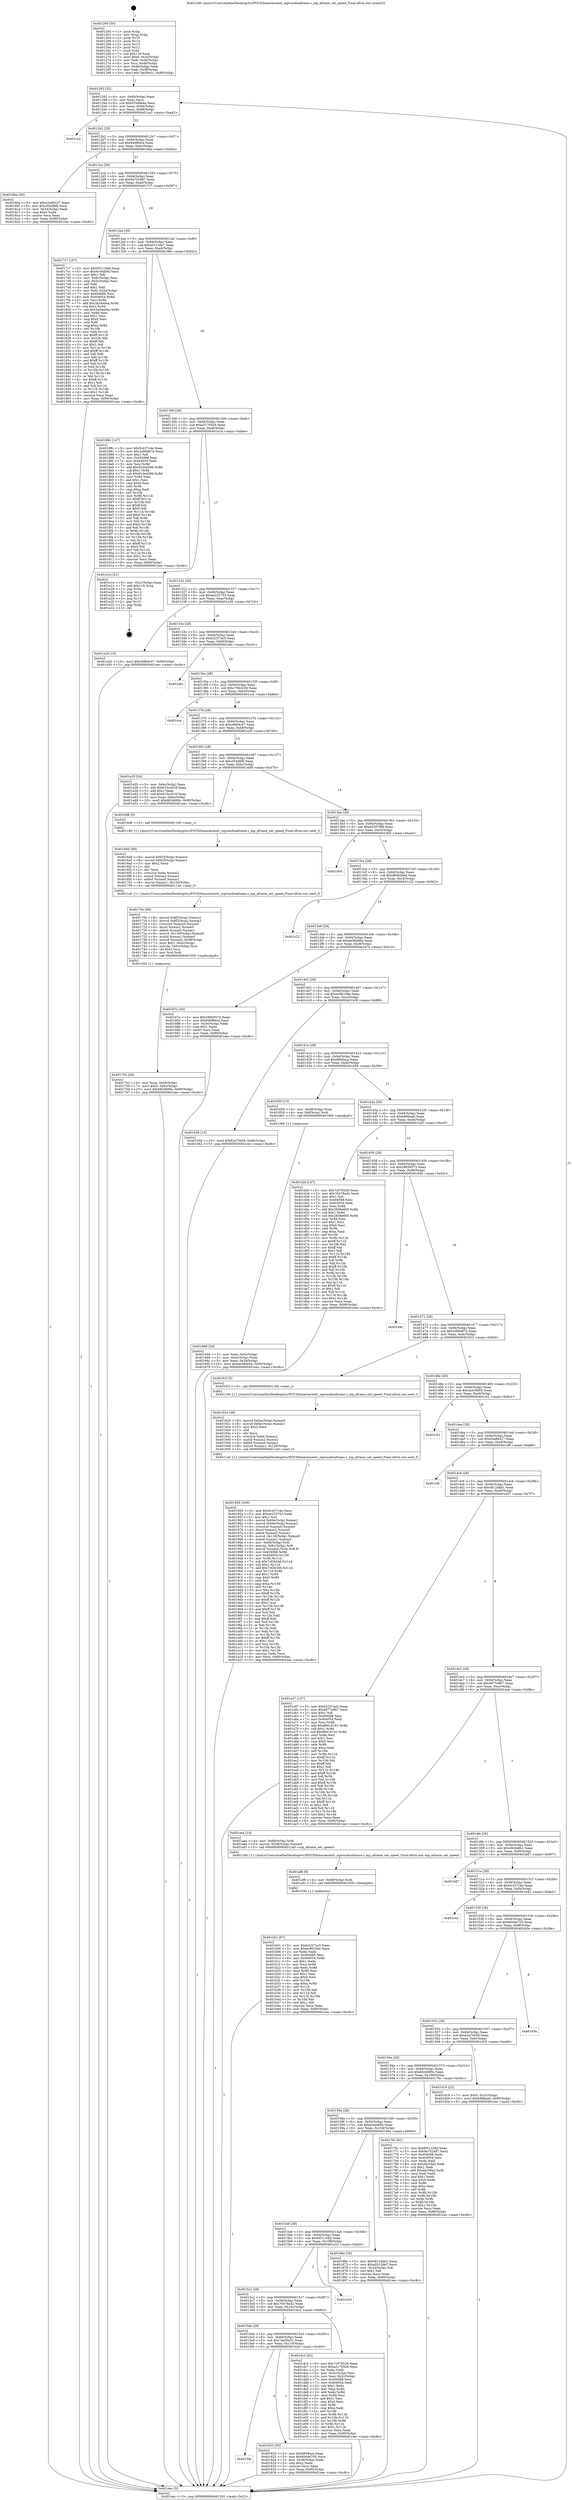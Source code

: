 digraph "0x401260" {
  label = "0x401260 (/mnt/c/Users/mathe/Desktop/tcc/POCII/binaries/extr_mpvaudioaframe.c_mp_aframe_set_speed_Final-ollvm.out::main(0))"
  labelloc = "t"
  node[shape=record]

  Entry [label="",width=0.3,height=0.3,shape=circle,fillcolor=black,style=filled]
  "0x401292" [label="{
     0x401292 [32]\l
     | [instrs]\l
     &nbsp;&nbsp;0x401292 \<+6\>: mov -0x90(%rbp),%eax\l
     &nbsp;&nbsp;0x401298 \<+2\>: mov %eax,%ecx\l
     &nbsp;&nbsp;0x40129a \<+6\>: sub $0x915dbb4a,%ecx\l
     &nbsp;&nbsp;0x4012a0 \<+6\>: mov %eax,-0x94(%rbp)\l
     &nbsp;&nbsp;0x4012a6 \<+6\>: mov %ecx,-0x98(%rbp)\l
     &nbsp;&nbsp;0x4012ac \<+6\>: je 0000000000401ca2 \<main+0xa42\>\l
  }"]
  "0x401ca2" [label="{
     0x401ca2\l
  }", style=dashed]
  "0x4012b2" [label="{
     0x4012b2 [28]\l
     | [instrs]\l
     &nbsp;&nbsp;0x4012b2 \<+5\>: jmp 00000000004012b7 \<main+0x57\>\l
     &nbsp;&nbsp;0x4012b7 \<+6\>: mov -0x94(%rbp),%eax\l
     &nbsp;&nbsp;0x4012bd \<+5\>: sub $0x940f84cd,%eax\l
     &nbsp;&nbsp;0x4012c2 \<+6\>: mov %eax,-0x9c(%rbp)\l
     &nbsp;&nbsp;0x4012c8 \<+6\>: je 00000000004016ba \<main+0x45a\>\l
  }"]
  Exit [label="",width=0.3,height=0.3,shape=circle,fillcolor=black,style=filled,peripheries=2]
  "0x4016ba" [label="{
     0x4016ba [30]\l
     | [instrs]\l
     &nbsp;&nbsp;0x4016ba \<+5\>: mov $0x43a89227,%eax\l
     &nbsp;&nbsp;0x4016bf \<+5\>: mov $0xcf54d6f6,%ecx\l
     &nbsp;&nbsp;0x4016c4 \<+3\>: mov -0x34(%rbp),%edx\l
     &nbsp;&nbsp;0x4016c7 \<+3\>: cmp $0x0,%edx\l
     &nbsp;&nbsp;0x4016ca \<+3\>: cmove %ecx,%eax\l
     &nbsp;&nbsp;0x4016cd \<+6\>: mov %eax,-0x90(%rbp)\l
     &nbsp;&nbsp;0x4016d3 \<+5\>: jmp 0000000000401eec \<main+0xc8c\>\l
  }"]
  "0x4012ce" [label="{
     0x4012ce [28]\l
     | [instrs]\l
     &nbsp;&nbsp;0x4012ce \<+5\>: jmp 00000000004012d3 \<main+0x73\>\l
     &nbsp;&nbsp;0x4012d3 \<+6\>: mov -0x94(%rbp),%eax\l
     &nbsp;&nbsp;0x4012d9 \<+5\>: sub $0x9a752487,%eax\l
     &nbsp;&nbsp;0x4012de \<+6\>: mov %eax,-0xa0(%rbp)\l
     &nbsp;&nbsp;0x4012e4 \<+6\>: je 00000000004017c7 \<main+0x567\>\l
  }"]
  "0x401b01" [label="{
     0x401b01 [87]\l
     | [instrs]\l
     &nbsp;&nbsp;0x401b01 \<+5\>: mov $0xb2257ac0,%eax\l
     &nbsp;&nbsp;0x401b06 \<+5\>: mov $0xec96194e,%ecx\l
     &nbsp;&nbsp;0x401b0b \<+2\>: xor %edx,%edx\l
     &nbsp;&nbsp;0x401b0d \<+7\>: mov 0x404068,%esi\l
     &nbsp;&nbsp;0x401b14 \<+8\>: mov 0x404054,%r8d\l
     &nbsp;&nbsp;0x401b1c \<+3\>: sub $0x1,%edx\l
     &nbsp;&nbsp;0x401b1f \<+3\>: mov %esi,%r9d\l
     &nbsp;&nbsp;0x401b22 \<+3\>: add %edx,%r9d\l
     &nbsp;&nbsp;0x401b25 \<+4\>: imul %r9d,%esi\l
     &nbsp;&nbsp;0x401b29 \<+3\>: and $0x1,%esi\l
     &nbsp;&nbsp;0x401b2c \<+3\>: cmp $0x0,%esi\l
     &nbsp;&nbsp;0x401b2f \<+4\>: sete %r10b\l
     &nbsp;&nbsp;0x401b33 \<+4\>: cmp $0xa,%r8d\l
     &nbsp;&nbsp;0x401b37 \<+4\>: setl %r11b\l
     &nbsp;&nbsp;0x401b3b \<+3\>: mov %r10b,%bl\l
     &nbsp;&nbsp;0x401b3e \<+3\>: and %r11b,%bl\l
     &nbsp;&nbsp;0x401b41 \<+3\>: xor %r11b,%r10b\l
     &nbsp;&nbsp;0x401b44 \<+3\>: or %r10b,%bl\l
     &nbsp;&nbsp;0x401b47 \<+3\>: test $0x1,%bl\l
     &nbsp;&nbsp;0x401b4a \<+3\>: cmovne %ecx,%eax\l
     &nbsp;&nbsp;0x401b4d \<+6\>: mov %eax,-0x90(%rbp)\l
     &nbsp;&nbsp;0x401b53 \<+5\>: jmp 0000000000401eec \<main+0xc8c\>\l
  }"]
  "0x4017c7" [label="{
     0x4017c7 [167]\l
     | [instrs]\l
     &nbsp;&nbsp;0x4017c7 \<+5\>: mov $0x6f31104d,%eax\l
     &nbsp;&nbsp;0x4017cc \<+5\>: mov $0x6c4dd0f4,%ecx\l
     &nbsp;&nbsp;0x4017d1 \<+2\>: mov $0x1,%dl\l
     &nbsp;&nbsp;0x4017d3 \<+3\>: mov -0x6c(%rbp),%esi\l
     &nbsp;&nbsp;0x4017d6 \<+3\>: cmp -0x5c(%rbp),%esi\l
     &nbsp;&nbsp;0x4017d9 \<+4\>: setl %dil\l
     &nbsp;&nbsp;0x4017dd \<+4\>: and $0x1,%dil\l
     &nbsp;&nbsp;0x4017e1 \<+4\>: mov %dil,-0x2d(%rbp)\l
     &nbsp;&nbsp;0x4017e5 \<+7\>: mov 0x404068,%esi\l
     &nbsp;&nbsp;0x4017ec \<+8\>: mov 0x404054,%r8d\l
     &nbsp;&nbsp;0x4017f4 \<+3\>: mov %esi,%r9d\l
     &nbsp;&nbsp;0x4017f7 \<+7\>: add $0x3a34a0ea,%r9d\l
     &nbsp;&nbsp;0x4017fe \<+4\>: sub $0x1,%r9d\l
     &nbsp;&nbsp;0x401802 \<+7\>: sub $0x3a34a0ea,%r9d\l
     &nbsp;&nbsp;0x401809 \<+4\>: imul %r9d,%esi\l
     &nbsp;&nbsp;0x40180d \<+3\>: and $0x1,%esi\l
     &nbsp;&nbsp;0x401810 \<+3\>: cmp $0x0,%esi\l
     &nbsp;&nbsp;0x401813 \<+4\>: sete %dil\l
     &nbsp;&nbsp;0x401817 \<+4\>: cmp $0xa,%r8d\l
     &nbsp;&nbsp;0x40181b \<+4\>: setl %r10b\l
     &nbsp;&nbsp;0x40181f \<+3\>: mov %dil,%r11b\l
     &nbsp;&nbsp;0x401822 \<+4\>: xor $0xff,%r11b\l
     &nbsp;&nbsp;0x401826 \<+3\>: mov %r10b,%bl\l
     &nbsp;&nbsp;0x401829 \<+3\>: xor $0xff,%bl\l
     &nbsp;&nbsp;0x40182c \<+3\>: xor $0x1,%dl\l
     &nbsp;&nbsp;0x40182f \<+3\>: mov %r11b,%r14b\l
     &nbsp;&nbsp;0x401832 \<+4\>: and $0xff,%r14b\l
     &nbsp;&nbsp;0x401836 \<+3\>: and %dl,%dil\l
     &nbsp;&nbsp;0x401839 \<+3\>: mov %bl,%r15b\l
     &nbsp;&nbsp;0x40183c \<+4\>: and $0xff,%r15b\l
     &nbsp;&nbsp;0x401840 \<+3\>: and %dl,%r10b\l
     &nbsp;&nbsp;0x401843 \<+3\>: or %dil,%r14b\l
     &nbsp;&nbsp;0x401846 \<+3\>: or %r10b,%r15b\l
     &nbsp;&nbsp;0x401849 \<+3\>: xor %r15b,%r14b\l
     &nbsp;&nbsp;0x40184c \<+3\>: or %bl,%r11b\l
     &nbsp;&nbsp;0x40184f \<+4\>: xor $0xff,%r11b\l
     &nbsp;&nbsp;0x401853 \<+3\>: or $0x1,%dl\l
     &nbsp;&nbsp;0x401856 \<+3\>: and %dl,%r11b\l
     &nbsp;&nbsp;0x401859 \<+3\>: or %r11b,%r14b\l
     &nbsp;&nbsp;0x40185c \<+4\>: test $0x1,%r14b\l
     &nbsp;&nbsp;0x401860 \<+3\>: cmovne %ecx,%eax\l
     &nbsp;&nbsp;0x401863 \<+6\>: mov %eax,-0x90(%rbp)\l
     &nbsp;&nbsp;0x401869 \<+5\>: jmp 0000000000401eec \<main+0xc8c\>\l
  }"]
  "0x4012ea" [label="{
     0x4012ea [28]\l
     | [instrs]\l
     &nbsp;&nbsp;0x4012ea \<+5\>: jmp 00000000004012ef \<main+0x8f\>\l
     &nbsp;&nbsp;0x4012ef \<+6\>: mov -0x94(%rbp),%eax\l
     &nbsp;&nbsp;0x4012f5 \<+5\>: sub $0xa0313de7,%eax\l
     &nbsp;&nbsp;0x4012fa \<+6\>: mov %eax,-0xa4(%rbp)\l
     &nbsp;&nbsp;0x401300 \<+6\>: je 000000000040188c \<main+0x62c\>\l
  }"]
  "0x401af8" [label="{
     0x401af8 [9]\l
     | [instrs]\l
     &nbsp;&nbsp;0x401af8 \<+4\>: mov -0x68(%rbp),%rdi\l
     &nbsp;&nbsp;0x401afc \<+5\>: call 0000000000401030 \<free@plt\>\l
     | [calls]\l
     &nbsp;&nbsp;0x401030 \{1\} (unknown)\l
  }"]
  "0x40188c" [label="{
     0x40188c [147]\l
     | [instrs]\l
     &nbsp;&nbsp;0x40188c \<+5\>: mov $0x5c437c4e,%eax\l
     &nbsp;&nbsp;0x401891 \<+5\>: mov $0x2e80d67e,%ecx\l
     &nbsp;&nbsp;0x401896 \<+2\>: mov $0x1,%dl\l
     &nbsp;&nbsp;0x401898 \<+7\>: mov 0x404068,%esi\l
     &nbsp;&nbsp;0x40189f \<+7\>: mov 0x404054,%edi\l
     &nbsp;&nbsp;0x4018a6 \<+3\>: mov %esi,%r8d\l
     &nbsp;&nbsp;0x4018a9 \<+7\>: add $0x91de4296,%r8d\l
     &nbsp;&nbsp;0x4018b0 \<+4\>: sub $0x1,%r8d\l
     &nbsp;&nbsp;0x4018b4 \<+7\>: sub $0x91de4296,%r8d\l
     &nbsp;&nbsp;0x4018bb \<+4\>: imul %r8d,%esi\l
     &nbsp;&nbsp;0x4018bf \<+3\>: and $0x1,%esi\l
     &nbsp;&nbsp;0x4018c2 \<+3\>: cmp $0x0,%esi\l
     &nbsp;&nbsp;0x4018c5 \<+4\>: sete %r9b\l
     &nbsp;&nbsp;0x4018c9 \<+3\>: cmp $0xa,%edi\l
     &nbsp;&nbsp;0x4018cc \<+4\>: setl %r10b\l
     &nbsp;&nbsp;0x4018d0 \<+3\>: mov %r9b,%r11b\l
     &nbsp;&nbsp;0x4018d3 \<+4\>: xor $0xff,%r11b\l
     &nbsp;&nbsp;0x4018d7 \<+3\>: mov %r10b,%bl\l
     &nbsp;&nbsp;0x4018da \<+3\>: xor $0xff,%bl\l
     &nbsp;&nbsp;0x4018dd \<+3\>: xor $0x0,%dl\l
     &nbsp;&nbsp;0x4018e0 \<+3\>: mov %r11b,%r14b\l
     &nbsp;&nbsp;0x4018e3 \<+4\>: and $0x0,%r14b\l
     &nbsp;&nbsp;0x4018e7 \<+3\>: and %dl,%r9b\l
     &nbsp;&nbsp;0x4018ea \<+3\>: mov %bl,%r15b\l
     &nbsp;&nbsp;0x4018ed \<+4\>: and $0x0,%r15b\l
     &nbsp;&nbsp;0x4018f1 \<+3\>: and %dl,%r10b\l
     &nbsp;&nbsp;0x4018f4 \<+3\>: or %r9b,%r14b\l
     &nbsp;&nbsp;0x4018f7 \<+3\>: or %r10b,%r15b\l
     &nbsp;&nbsp;0x4018fa \<+3\>: xor %r15b,%r14b\l
     &nbsp;&nbsp;0x4018fd \<+3\>: or %bl,%r11b\l
     &nbsp;&nbsp;0x401900 \<+4\>: xor $0xff,%r11b\l
     &nbsp;&nbsp;0x401904 \<+3\>: or $0x0,%dl\l
     &nbsp;&nbsp;0x401907 \<+3\>: and %dl,%r11b\l
     &nbsp;&nbsp;0x40190a \<+3\>: or %r11b,%r14b\l
     &nbsp;&nbsp;0x40190d \<+4\>: test $0x1,%r14b\l
     &nbsp;&nbsp;0x401911 \<+3\>: cmovne %ecx,%eax\l
     &nbsp;&nbsp;0x401914 \<+6\>: mov %eax,-0x90(%rbp)\l
     &nbsp;&nbsp;0x40191a \<+5\>: jmp 0000000000401eec \<main+0xc8c\>\l
  }"]
  "0x401306" [label="{
     0x401306 [28]\l
     | [instrs]\l
     &nbsp;&nbsp;0x401306 \<+5\>: jmp 000000000040130b \<main+0xab\>\l
     &nbsp;&nbsp;0x40130b \<+6\>: mov -0x94(%rbp),%eax\l
     &nbsp;&nbsp;0x401311 \<+5\>: sub $0xa31765d4,%eax\l
     &nbsp;&nbsp;0x401316 \<+6\>: mov %eax,-0xa8(%rbp)\l
     &nbsp;&nbsp;0x40131c \<+6\>: je 0000000000401e1e \<main+0xbbe\>\l
  }"]
  "0x401955" [label="{
     0x401955 [209]\l
     | [instrs]\l
     &nbsp;&nbsp;0x401955 \<+5\>: mov $0x5c437c4e,%ecx\l
     &nbsp;&nbsp;0x40195a \<+5\>: mov $0xae233753,%edx\l
     &nbsp;&nbsp;0x40195f \<+3\>: mov $0x1,%sil\l
     &nbsp;&nbsp;0x401962 \<+8\>: movsd 0x69e(%rip),%xmm1\l
     &nbsp;&nbsp;0x40196a \<+8\>: movsd 0x69e(%rip),%xmm2\l
     &nbsp;&nbsp;0x401972 \<+4\>: cvtss2sd %xmm0,%xmm0\l
     &nbsp;&nbsp;0x401976 \<+4\>: divsd %xmm2,%xmm0\l
     &nbsp;&nbsp;0x40197a \<+4\>: addsd %xmm0,%xmm1\l
     &nbsp;&nbsp;0x40197e \<+8\>: movsd -0x128(%rbp),%xmm0\l
     &nbsp;&nbsp;0x401986 \<+4\>: mulsd %xmm1,%xmm0\l
     &nbsp;&nbsp;0x40198a \<+4\>: mov -0x68(%rbp),%rdi\l
     &nbsp;&nbsp;0x40198e \<+4\>: movslq -0x6c(%rbp),%r8\l
     &nbsp;&nbsp;0x401992 \<+6\>: movsd %xmm0,(%rdi,%r8,8)\l
     &nbsp;&nbsp;0x401998 \<+8\>: mov 0x404068,%r9d\l
     &nbsp;&nbsp;0x4019a0 \<+8\>: mov 0x404054,%r10d\l
     &nbsp;&nbsp;0x4019a8 \<+3\>: mov %r9d,%r11d\l
     &nbsp;&nbsp;0x4019ab \<+7\>: sub $0x7cf2b346,%r11d\l
     &nbsp;&nbsp;0x4019b2 \<+4\>: sub $0x1,%r11d\l
     &nbsp;&nbsp;0x4019b6 \<+7\>: add $0x7cf2b346,%r11d\l
     &nbsp;&nbsp;0x4019bd \<+4\>: imul %r11d,%r9d\l
     &nbsp;&nbsp;0x4019c1 \<+4\>: and $0x1,%r9d\l
     &nbsp;&nbsp;0x4019c5 \<+4\>: cmp $0x0,%r9d\l
     &nbsp;&nbsp;0x4019c9 \<+3\>: sete %bl\l
     &nbsp;&nbsp;0x4019cc \<+4\>: cmp $0xa,%r10d\l
     &nbsp;&nbsp;0x4019d0 \<+4\>: setl %r14b\l
     &nbsp;&nbsp;0x4019d4 \<+3\>: mov %bl,%r15b\l
     &nbsp;&nbsp;0x4019d7 \<+4\>: xor $0xff,%r15b\l
     &nbsp;&nbsp;0x4019db \<+3\>: mov %r14b,%r12b\l
     &nbsp;&nbsp;0x4019de \<+4\>: xor $0xff,%r12b\l
     &nbsp;&nbsp;0x4019e2 \<+4\>: xor $0x1,%sil\l
     &nbsp;&nbsp;0x4019e6 \<+3\>: mov %r15b,%r13b\l
     &nbsp;&nbsp;0x4019e9 \<+4\>: and $0xff,%r13b\l
     &nbsp;&nbsp;0x4019ed \<+3\>: and %sil,%bl\l
     &nbsp;&nbsp;0x4019f0 \<+3\>: mov %r12b,%dil\l
     &nbsp;&nbsp;0x4019f3 \<+4\>: and $0xff,%dil\l
     &nbsp;&nbsp;0x4019f7 \<+3\>: and %sil,%r14b\l
     &nbsp;&nbsp;0x4019fa \<+3\>: or %bl,%r13b\l
     &nbsp;&nbsp;0x4019fd \<+3\>: or %r14b,%dil\l
     &nbsp;&nbsp;0x401a00 \<+3\>: xor %dil,%r13b\l
     &nbsp;&nbsp;0x401a03 \<+3\>: or %r12b,%r15b\l
     &nbsp;&nbsp;0x401a06 \<+4\>: xor $0xff,%r15b\l
     &nbsp;&nbsp;0x401a0a \<+4\>: or $0x1,%sil\l
     &nbsp;&nbsp;0x401a0e \<+3\>: and %sil,%r15b\l
     &nbsp;&nbsp;0x401a11 \<+3\>: or %r15b,%r13b\l
     &nbsp;&nbsp;0x401a14 \<+4\>: test $0x1,%r13b\l
     &nbsp;&nbsp;0x401a18 \<+3\>: cmovne %edx,%ecx\l
     &nbsp;&nbsp;0x401a1b \<+6\>: mov %ecx,-0x90(%rbp)\l
     &nbsp;&nbsp;0x401a21 \<+5\>: jmp 0000000000401eec \<main+0xc8c\>\l
  }"]
  "0x401e1e" [label="{
     0x401e1e [21]\l
     | [instrs]\l
     &nbsp;&nbsp;0x401e1e \<+3\>: mov -0x2c(%rbp),%eax\l
     &nbsp;&nbsp;0x401e21 \<+7\>: add $0x118,%rsp\l
     &nbsp;&nbsp;0x401e28 \<+1\>: pop %rbx\l
     &nbsp;&nbsp;0x401e29 \<+2\>: pop %r12\l
     &nbsp;&nbsp;0x401e2b \<+2\>: pop %r13\l
     &nbsp;&nbsp;0x401e2d \<+2\>: pop %r14\l
     &nbsp;&nbsp;0x401e2f \<+2\>: pop %r15\l
     &nbsp;&nbsp;0x401e31 \<+1\>: pop %rbp\l
     &nbsp;&nbsp;0x401e32 \<+1\>: ret\l
  }"]
  "0x401322" [label="{
     0x401322 [28]\l
     | [instrs]\l
     &nbsp;&nbsp;0x401322 \<+5\>: jmp 0000000000401327 \<main+0xc7\>\l
     &nbsp;&nbsp;0x401327 \<+6\>: mov -0x94(%rbp),%eax\l
     &nbsp;&nbsp;0x40132d \<+5\>: sub $0xae233753,%eax\l
     &nbsp;&nbsp;0x401332 \<+6\>: mov %eax,-0xac(%rbp)\l
     &nbsp;&nbsp;0x401338 \<+6\>: je 0000000000401a26 \<main+0x7c6\>\l
  }"]
  "0x401924" [label="{
     0x401924 [49]\l
     | [instrs]\l
     &nbsp;&nbsp;0x401924 \<+8\>: movsd 0x6ec(%rip),%xmm0\l
     &nbsp;&nbsp;0x40192c \<+8\>: movsd 0x6ec(%rip),%xmm1\l
     &nbsp;&nbsp;0x401934 \<+5\>: mov $0x2,%ecx\l
     &nbsp;&nbsp;0x401939 \<+1\>: cltd\l
     &nbsp;&nbsp;0x40193a \<+2\>: idiv %ecx\l
     &nbsp;&nbsp;0x40193c \<+4\>: cvtsi2sd %edx,%xmm2\l
     &nbsp;&nbsp;0x401940 \<+4\>: mulsd %xmm2,%xmm1\l
     &nbsp;&nbsp;0x401944 \<+4\>: addsd %xmm0,%xmm1\l
     &nbsp;&nbsp;0x401948 \<+8\>: movsd %xmm1,-0x128(%rbp)\l
     &nbsp;&nbsp;0x401950 \<+5\>: call 00000000004011a0 \<next_f\>\l
     | [calls]\l
     &nbsp;&nbsp;0x4011a0 \{1\} (/mnt/c/Users/mathe/Desktop/tcc/POCII/binaries/extr_mpvaudioaframe.c_mp_aframe_set_speed_Final-ollvm.out::next_f)\l
  }"]
  "0x401a26" [label="{
     0x401a26 [15]\l
     | [instrs]\l
     &nbsp;&nbsp;0x401a26 \<+10\>: movl $0xc9d64c47,-0x90(%rbp)\l
     &nbsp;&nbsp;0x401a30 \<+5\>: jmp 0000000000401eec \<main+0xc8c\>\l
  }"]
  "0x40133e" [label="{
     0x40133e [28]\l
     | [instrs]\l
     &nbsp;&nbsp;0x40133e \<+5\>: jmp 0000000000401343 \<main+0xe3\>\l
     &nbsp;&nbsp;0x401343 \<+6\>: mov -0x94(%rbp),%eax\l
     &nbsp;&nbsp;0x401349 \<+5\>: sub $0xb2257ac0,%eax\l
     &nbsp;&nbsp;0x40134e \<+6\>: mov %eax,-0xb0(%rbp)\l
     &nbsp;&nbsp;0x401354 \<+6\>: je 0000000000401ebc \<main+0xc5c\>\l
  }"]
  "0x401752" [label="{
     0x401752 [26]\l
     | [instrs]\l
     &nbsp;&nbsp;0x401752 \<+4\>: mov %rax,-0x68(%rbp)\l
     &nbsp;&nbsp;0x401756 \<+7\>: movl $0x0,-0x6c(%rbp)\l
     &nbsp;&nbsp;0x40175d \<+10\>: movl $0x6824669c,-0x90(%rbp)\l
     &nbsp;&nbsp;0x401767 \<+5\>: jmp 0000000000401eec \<main+0xc8c\>\l
  }"]
  "0x401ebc" [label="{
     0x401ebc\l
  }", style=dashed]
  "0x40135a" [label="{
     0x40135a [28]\l
     | [instrs]\l
     &nbsp;&nbsp;0x40135a \<+5\>: jmp 000000000040135f \<main+0xff\>\l
     &nbsp;&nbsp;0x40135f \<+6\>: mov -0x94(%rbp),%eax\l
     &nbsp;&nbsp;0x401365 \<+5\>: sub $0xc794d160,%eax\l
     &nbsp;&nbsp;0x40136a \<+6\>: mov %eax,-0xb4(%rbp)\l
     &nbsp;&nbsp;0x401370 \<+6\>: je 0000000000401cca \<main+0xa6a\>\l
  }"]
  "0x40170e" [label="{
     0x40170e [68]\l
     | [instrs]\l
     &nbsp;&nbsp;0x40170e \<+8\>: movsd 0x8f2(%rip),%xmm1\l
     &nbsp;&nbsp;0x401716 \<+8\>: movsd 0x8f2(%rip),%xmm2\l
     &nbsp;&nbsp;0x40171e \<+4\>: cvtss2sd %xmm0,%xmm0\l
     &nbsp;&nbsp;0x401722 \<+4\>: divsd %xmm2,%xmm0\l
     &nbsp;&nbsp;0x401726 \<+4\>: addsd %xmm0,%xmm1\l
     &nbsp;&nbsp;0x40172a \<+8\>: movsd -0x120(%rbp),%xmm0\l
     &nbsp;&nbsp;0x401732 \<+4\>: mulsd %xmm1,%xmm0\l
     &nbsp;&nbsp;0x401736 \<+5\>: movsd %xmm0,-0x58(%rbp)\l
     &nbsp;&nbsp;0x40173b \<+7\>: movl $0x1,-0x5c(%rbp)\l
     &nbsp;&nbsp;0x401742 \<+4\>: movslq -0x5c(%rbp),%rsi\l
     &nbsp;&nbsp;0x401746 \<+4\>: shl $0x3,%rsi\l
     &nbsp;&nbsp;0x40174a \<+3\>: mov %rsi,%rdi\l
     &nbsp;&nbsp;0x40174d \<+5\>: call 0000000000401050 \<malloc@plt\>\l
     | [calls]\l
     &nbsp;&nbsp;0x401050 \{1\} (unknown)\l
  }"]
  "0x401cca" [label="{
     0x401cca\l
  }", style=dashed]
  "0x401376" [label="{
     0x401376 [28]\l
     | [instrs]\l
     &nbsp;&nbsp;0x401376 \<+5\>: jmp 000000000040137b \<main+0x11b\>\l
     &nbsp;&nbsp;0x40137b \<+6\>: mov -0x94(%rbp),%eax\l
     &nbsp;&nbsp;0x401381 \<+5\>: sub $0xc9d64c47,%eax\l
     &nbsp;&nbsp;0x401386 \<+6\>: mov %eax,-0xb8(%rbp)\l
     &nbsp;&nbsp;0x40138c \<+6\>: je 0000000000401a35 \<main+0x7d5\>\l
  }"]
  "0x4016dd" [label="{
     0x4016dd [49]\l
     | [instrs]\l
     &nbsp;&nbsp;0x4016dd \<+8\>: movsd 0x933(%rip),%xmm0\l
     &nbsp;&nbsp;0x4016e5 \<+8\>: movsd 0x933(%rip),%xmm1\l
     &nbsp;&nbsp;0x4016ed \<+5\>: mov $0x2,%ecx\l
     &nbsp;&nbsp;0x4016f2 \<+1\>: cltd\l
     &nbsp;&nbsp;0x4016f3 \<+2\>: idiv %ecx\l
     &nbsp;&nbsp;0x4016f5 \<+4\>: cvtsi2sd %edx,%xmm2\l
     &nbsp;&nbsp;0x4016f9 \<+4\>: mulsd %xmm2,%xmm1\l
     &nbsp;&nbsp;0x4016fd \<+4\>: addsd %xmm0,%xmm1\l
     &nbsp;&nbsp;0x401701 \<+8\>: movsd %xmm1,-0x120(%rbp)\l
     &nbsp;&nbsp;0x401709 \<+5\>: call 00000000004011a0 \<next_f\>\l
     | [calls]\l
     &nbsp;&nbsp;0x4011a0 \{1\} (/mnt/c/Users/mathe/Desktop/tcc/POCII/binaries/extr_mpvaudioaframe.c_mp_aframe_set_speed_Final-ollvm.out::next_f)\l
  }"]
  "0x401a35" [label="{
     0x401a35 [34]\l
     | [instrs]\l
     &nbsp;&nbsp;0x401a35 \<+3\>: mov -0x6c(%rbp),%eax\l
     &nbsp;&nbsp;0x401a38 \<+5\>: add $0x615cc619,%eax\l
     &nbsp;&nbsp;0x401a3d \<+3\>: add $0x1,%eax\l
     &nbsp;&nbsp;0x401a40 \<+5\>: sub $0x615cc619,%eax\l
     &nbsp;&nbsp;0x401a45 \<+3\>: mov %eax,-0x6c(%rbp)\l
     &nbsp;&nbsp;0x401a48 \<+10\>: movl $0x6824669c,-0x90(%rbp)\l
     &nbsp;&nbsp;0x401a52 \<+5\>: jmp 0000000000401eec \<main+0xc8c\>\l
  }"]
  "0x401392" [label="{
     0x401392 [28]\l
     | [instrs]\l
     &nbsp;&nbsp;0x401392 \<+5\>: jmp 0000000000401397 \<main+0x137\>\l
     &nbsp;&nbsp;0x401397 \<+6\>: mov -0x94(%rbp),%eax\l
     &nbsp;&nbsp;0x40139d \<+5\>: sub $0xcf54d6f6,%eax\l
     &nbsp;&nbsp;0x4013a2 \<+6\>: mov %eax,-0xbc(%rbp)\l
     &nbsp;&nbsp;0x4013a8 \<+6\>: je 00000000004016d8 \<main+0x478\>\l
  }"]
  "0x401666" [label="{
     0x401666 [24]\l
     | [instrs]\l
     &nbsp;&nbsp;0x401666 \<+3\>: mov %eax,-0x4c(%rbp)\l
     &nbsp;&nbsp;0x401669 \<+3\>: mov -0x4c(%rbp),%eax\l
     &nbsp;&nbsp;0x40166c \<+3\>: mov %eax,-0x34(%rbp)\l
     &nbsp;&nbsp;0x40166f \<+10\>: movl $0xde36b0ba,-0x90(%rbp)\l
     &nbsp;&nbsp;0x401679 \<+5\>: jmp 0000000000401eec \<main+0xc8c\>\l
  }"]
  "0x4016d8" [label="{
     0x4016d8 [5]\l
     | [instrs]\l
     &nbsp;&nbsp;0x4016d8 \<+5\>: call 0000000000401160 \<next_i\>\l
     | [calls]\l
     &nbsp;&nbsp;0x401160 \{1\} (/mnt/c/Users/mathe/Desktop/tcc/POCII/binaries/extr_mpvaudioaframe.c_mp_aframe_set_speed_Final-ollvm.out::next_i)\l
  }"]
  "0x4013ae" [label="{
     0x4013ae [28]\l
     | [instrs]\l
     &nbsp;&nbsp;0x4013ae \<+5\>: jmp 00000000004013b3 \<main+0x153\>\l
     &nbsp;&nbsp;0x4013b3 \<+6\>: mov -0x94(%rbp),%eax\l
     &nbsp;&nbsp;0x4013b9 \<+5\>: sub $0xd22078f8,%eax\l
     &nbsp;&nbsp;0x4013be \<+6\>: mov %eax,-0xc0(%rbp)\l
     &nbsp;&nbsp;0x4013c4 \<+6\>: je 0000000000401d05 \<main+0xaa5\>\l
  }"]
  "0x401260" [label="{
     0x401260 [50]\l
     | [instrs]\l
     &nbsp;&nbsp;0x401260 \<+1\>: push %rbp\l
     &nbsp;&nbsp;0x401261 \<+3\>: mov %rsp,%rbp\l
     &nbsp;&nbsp;0x401264 \<+2\>: push %r15\l
     &nbsp;&nbsp;0x401266 \<+2\>: push %r14\l
     &nbsp;&nbsp;0x401268 \<+2\>: push %r13\l
     &nbsp;&nbsp;0x40126a \<+2\>: push %r12\l
     &nbsp;&nbsp;0x40126c \<+1\>: push %rbx\l
     &nbsp;&nbsp;0x40126d \<+7\>: sub $0x118,%rsp\l
     &nbsp;&nbsp;0x401274 \<+7\>: movl $0x0,-0x3c(%rbp)\l
     &nbsp;&nbsp;0x40127b \<+3\>: mov %edi,-0x40(%rbp)\l
     &nbsp;&nbsp;0x40127e \<+4\>: mov %rsi,-0x48(%rbp)\l
     &nbsp;&nbsp;0x401282 \<+3\>: mov -0x40(%rbp),%edi\l
     &nbsp;&nbsp;0x401285 \<+3\>: mov %edi,-0x38(%rbp)\l
     &nbsp;&nbsp;0x401288 \<+10\>: movl $0x7ae29e31,-0x90(%rbp)\l
  }"]
  "0x401d05" [label="{
     0x401d05\l
  }", style=dashed]
  "0x4013ca" [label="{
     0x4013ca [28]\l
     | [instrs]\l
     &nbsp;&nbsp;0x4013ca \<+5\>: jmp 00000000004013cf \<main+0x16f\>\l
     &nbsp;&nbsp;0x4013cf \<+6\>: mov -0x94(%rbp),%eax\l
     &nbsp;&nbsp;0x4013d5 \<+5\>: sub $0xd8492b6d,%eax\l
     &nbsp;&nbsp;0x4013da \<+6\>: mov %eax,-0xc4(%rbp)\l
     &nbsp;&nbsp;0x4013e0 \<+6\>: je 0000000000401c22 \<main+0x9c2\>\l
  }"]
  "0x401eec" [label="{
     0x401eec [5]\l
     | [instrs]\l
     &nbsp;&nbsp;0x401eec \<+5\>: jmp 0000000000401292 \<main+0x32\>\l
  }"]
  "0x401c22" [label="{
     0x401c22\l
  }", style=dashed]
  "0x4013e6" [label="{
     0x4013e6 [28]\l
     | [instrs]\l
     &nbsp;&nbsp;0x4013e6 \<+5\>: jmp 00000000004013eb \<main+0x18b\>\l
     &nbsp;&nbsp;0x4013eb \<+6\>: mov -0x94(%rbp),%eax\l
     &nbsp;&nbsp;0x4013f1 \<+5\>: sub $0xde36b0ba,%eax\l
     &nbsp;&nbsp;0x4013f6 \<+6\>: mov %eax,-0xc8(%rbp)\l
     &nbsp;&nbsp;0x4013fc \<+6\>: je 000000000040167e \<main+0x41e\>\l
  }"]
  "0x4015fa" [label="{
     0x4015fa\l
  }", style=dashed]
  "0x40167e" [label="{
     0x40167e [30]\l
     | [instrs]\l
     &nbsp;&nbsp;0x40167e \<+5\>: mov $0x29659573,%eax\l
     &nbsp;&nbsp;0x401683 \<+5\>: mov $0x940f84cd,%ecx\l
     &nbsp;&nbsp;0x401688 \<+3\>: mov -0x34(%rbp),%edx\l
     &nbsp;&nbsp;0x40168b \<+3\>: cmp $0x1,%edx\l
     &nbsp;&nbsp;0x40168e \<+3\>: cmovl %ecx,%eax\l
     &nbsp;&nbsp;0x401691 \<+6\>: mov %eax,-0x90(%rbp)\l
     &nbsp;&nbsp;0x401697 \<+5\>: jmp 0000000000401eec \<main+0xc8c\>\l
  }"]
  "0x401402" [label="{
     0x401402 [28]\l
     | [instrs]\l
     &nbsp;&nbsp;0x401402 \<+5\>: jmp 0000000000401407 \<main+0x1a7\>\l
     &nbsp;&nbsp;0x401407 \<+6\>: mov -0x94(%rbp),%eax\l
     &nbsp;&nbsp;0x40140d \<+5\>: sub $0xec96194e,%eax\l
     &nbsp;&nbsp;0x401412 \<+6\>: mov %eax,-0xcc(%rbp)\l
     &nbsp;&nbsp;0x401418 \<+6\>: je 0000000000401b58 \<main+0x8f8\>\l
  }"]
  "0x401620" [label="{
     0x401620 [30]\l
     | [instrs]\l
     &nbsp;&nbsp;0x401620 \<+5\>: mov $0x8849aca,%eax\l
     &nbsp;&nbsp;0x401625 \<+5\>: mov $0x60d4e705,%ecx\l
     &nbsp;&nbsp;0x40162a \<+3\>: mov -0x38(%rbp),%edx\l
     &nbsp;&nbsp;0x40162d \<+3\>: cmp $0x2,%edx\l
     &nbsp;&nbsp;0x401630 \<+3\>: cmovne %ecx,%eax\l
     &nbsp;&nbsp;0x401633 \<+6\>: mov %eax,-0x90(%rbp)\l
     &nbsp;&nbsp;0x401639 \<+5\>: jmp 0000000000401eec \<main+0xc8c\>\l
  }"]
  "0x401b58" [label="{
     0x401b58 [15]\l
     | [instrs]\l
     &nbsp;&nbsp;0x401b58 \<+10\>: movl $0x62a70e59,-0x90(%rbp)\l
     &nbsp;&nbsp;0x401b62 \<+5\>: jmp 0000000000401eec \<main+0xc8c\>\l
  }"]
  "0x40141e" [label="{
     0x40141e [28]\l
     | [instrs]\l
     &nbsp;&nbsp;0x40141e \<+5\>: jmp 0000000000401423 \<main+0x1c3\>\l
     &nbsp;&nbsp;0x401423 \<+6\>: mov -0x94(%rbp),%eax\l
     &nbsp;&nbsp;0x401429 \<+5\>: sub $0x8849aca,%eax\l
     &nbsp;&nbsp;0x40142e \<+6\>: mov %eax,-0xd0(%rbp)\l
     &nbsp;&nbsp;0x401434 \<+6\>: je 0000000000401659 \<main+0x3f9\>\l
  }"]
  "0x4015de" [label="{
     0x4015de [28]\l
     | [instrs]\l
     &nbsp;&nbsp;0x4015de \<+5\>: jmp 00000000004015e3 \<main+0x383\>\l
     &nbsp;&nbsp;0x4015e3 \<+6\>: mov -0x94(%rbp),%eax\l
     &nbsp;&nbsp;0x4015e9 \<+5\>: sub $0x7ae29e31,%eax\l
     &nbsp;&nbsp;0x4015ee \<+6\>: mov %eax,-0x110(%rbp)\l
     &nbsp;&nbsp;0x4015f4 \<+6\>: je 0000000000401620 \<main+0x3c0\>\l
  }"]
  "0x401659" [label="{
     0x401659 [13]\l
     | [instrs]\l
     &nbsp;&nbsp;0x401659 \<+4\>: mov -0x48(%rbp),%rax\l
     &nbsp;&nbsp;0x40165d \<+4\>: mov 0x8(%rax),%rdi\l
     &nbsp;&nbsp;0x401661 \<+5\>: call 0000000000401060 \<atoi@plt\>\l
     | [calls]\l
     &nbsp;&nbsp;0x401060 \{1\} (unknown)\l
  }"]
  "0x40143a" [label="{
     0x40143a [28]\l
     | [instrs]\l
     &nbsp;&nbsp;0x40143a \<+5\>: jmp 000000000040143f \<main+0x1df\>\l
     &nbsp;&nbsp;0x40143f \<+6\>: mov -0x94(%rbp),%eax\l
     &nbsp;&nbsp;0x401445 \<+5\>: sub $0xb90bea0,%eax\l
     &nbsp;&nbsp;0x40144a \<+6\>: mov %eax,-0xd4(%rbp)\l
     &nbsp;&nbsp;0x401450 \<+6\>: je 0000000000401d2f \<main+0xacf\>\l
  }"]
  "0x401dc2" [label="{
     0x401dc2 [92]\l
     | [instrs]\l
     &nbsp;&nbsp;0x401dc2 \<+5\>: mov $0x7c978528,%eax\l
     &nbsp;&nbsp;0x401dc7 \<+5\>: mov $0xa31765d4,%ecx\l
     &nbsp;&nbsp;0x401dcc \<+2\>: xor %edx,%edx\l
     &nbsp;&nbsp;0x401dce \<+3\>: mov -0x3c(%rbp),%esi\l
     &nbsp;&nbsp;0x401dd1 \<+3\>: mov %esi,-0x2c(%rbp)\l
     &nbsp;&nbsp;0x401dd4 \<+7\>: mov 0x404068,%esi\l
     &nbsp;&nbsp;0x401ddb \<+7\>: mov 0x404054,%edi\l
     &nbsp;&nbsp;0x401de2 \<+3\>: sub $0x1,%edx\l
     &nbsp;&nbsp;0x401de5 \<+3\>: mov %esi,%r8d\l
     &nbsp;&nbsp;0x401de8 \<+3\>: add %edx,%r8d\l
     &nbsp;&nbsp;0x401deb \<+4\>: imul %r8d,%esi\l
     &nbsp;&nbsp;0x401def \<+3\>: and $0x1,%esi\l
     &nbsp;&nbsp;0x401df2 \<+3\>: cmp $0x0,%esi\l
     &nbsp;&nbsp;0x401df5 \<+4\>: sete %r9b\l
     &nbsp;&nbsp;0x401df9 \<+3\>: cmp $0xa,%edi\l
     &nbsp;&nbsp;0x401dfc \<+4\>: setl %r10b\l
     &nbsp;&nbsp;0x401e00 \<+3\>: mov %r9b,%r11b\l
     &nbsp;&nbsp;0x401e03 \<+3\>: and %r10b,%r11b\l
     &nbsp;&nbsp;0x401e06 \<+3\>: xor %r10b,%r9b\l
     &nbsp;&nbsp;0x401e09 \<+3\>: or %r9b,%r11b\l
     &nbsp;&nbsp;0x401e0c \<+4\>: test $0x1,%r11b\l
     &nbsp;&nbsp;0x401e10 \<+3\>: cmovne %ecx,%eax\l
     &nbsp;&nbsp;0x401e13 \<+6\>: mov %eax,-0x90(%rbp)\l
     &nbsp;&nbsp;0x401e19 \<+5\>: jmp 0000000000401eec \<main+0xc8c\>\l
  }"]
  "0x401d2f" [label="{
     0x401d2f [147]\l
     | [instrs]\l
     &nbsp;&nbsp;0x401d2f \<+5\>: mov $0x7c978528,%eax\l
     &nbsp;&nbsp;0x401d34 \<+5\>: mov $0x76478a42,%ecx\l
     &nbsp;&nbsp;0x401d39 \<+2\>: mov $0x1,%dl\l
     &nbsp;&nbsp;0x401d3b \<+7\>: mov 0x404068,%esi\l
     &nbsp;&nbsp;0x401d42 \<+7\>: mov 0x404054,%edi\l
     &nbsp;&nbsp;0x401d49 \<+3\>: mov %esi,%r8d\l
     &nbsp;&nbsp;0x401d4c \<+7\>: add $0x2838e695,%r8d\l
     &nbsp;&nbsp;0x401d53 \<+4\>: sub $0x1,%r8d\l
     &nbsp;&nbsp;0x401d57 \<+7\>: sub $0x2838e695,%r8d\l
     &nbsp;&nbsp;0x401d5e \<+4\>: imul %r8d,%esi\l
     &nbsp;&nbsp;0x401d62 \<+3\>: and $0x1,%esi\l
     &nbsp;&nbsp;0x401d65 \<+3\>: cmp $0x0,%esi\l
     &nbsp;&nbsp;0x401d68 \<+4\>: sete %r9b\l
     &nbsp;&nbsp;0x401d6c \<+3\>: cmp $0xa,%edi\l
     &nbsp;&nbsp;0x401d6f \<+4\>: setl %r10b\l
     &nbsp;&nbsp;0x401d73 \<+3\>: mov %r9b,%r11b\l
     &nbsp;&nbsp;0x401d76 \<+4\>: xor $0xff,%r11b\l
     &nbsp;&nbsp;0x401d7a \<+3\>: mov %r10b,%bl\l
     &nbsp;&nbsp;0x401d7d \<+3\>: xor $0xff,%bl\l
     &nbsp;&nbsp;0x401d80 \<+3\>: xor $0x1,%dl\l
     &nbsp;&nbsp;0x401d83 \<+3\>: mov %r11b,%r14b\l
     &nbsp;&nbsp;0x401d86 \<+4\>: and $0xff,%r14b\l
     &nbsp;&nbsp;0x401d8a \<+3\>: and %dl,%r9b\l
     &nbsp;&nbsp;0x401d8d \<+3\>: mov %bl,%r15b\l
     &nbsp;&nbsp;0x401d90 \<+4\>: and $0xff,%r15b\l
     &nbsp;&nbsp;0x401d94 \<+3\>: and %dl,%r10b\l
     &nbsp;&nbsp;0x401d97 \<+3\>: or %r9b,%r14b\l
     &nbsp;&nbsp;0x401d9a \<+3\>: or %r10b,%r15b\l
     &nbsp;&nbsp;0x401d9d \<+3\>: xor %r15b,%r14b\l
     &nbsp;&nbsp;0x401da0 \<+3\>: or %bl,%r11b\l
     &nbsp;&nbsp;0x401da3 \<+4\>: xor $0xff,%r11b\l
     &nbsp;&nbsp;0x401da7 \<+3\>: or $0x1,%dl\l
     &nbsp;&nbsp;0x401daa \<+3\>: and %dl,%r11b\l
     &nbsp;&nbsp;0x401dad \<+3\>: or %r11b,%r14b\l
     &nbsp;&nbsp;0x401db0 \<+4\>: test $0x1,%r14b\l
     &nbsp;&nbsp;0x401db4 \<+3\>: cmovne %ecx,%eax\l
     &nbsp;&nbsp;0x401db7 \<+6\>: mov %eax,-0x90(%rbp)\l
     &nbsp;&nbsp;0x401dbd \<+5\>: jmp 0000000000401eec \<main+0xc8c\>\l
  }"]
  "0x401456" [label="{
     0x401456 [28]\l
     | [instrs]\l
     &nbsp;&nbsp;0x401456 \<+5\>: jmp 000000000040145b \<main+0x1fb\>\l
     &nbsp;&nbsp;0x40145b \<+6\>: mov -0x94(%rbp),%eax\l
     &nbsp;&nbsp;0x401461 \<+5\>: sub $0x29659573,%eax\l
     &nbsp;&nbsp;0x401466 \<+6\>: mov %eax,-0xd8(%rbp)\l
     &nbsp;&nbsp;0x40146c \<+6\>: je 000000000040169c \<main+0x43c\>\l
  }"]
  "0x4015c2" [label="{
     0x4015c2 [28]\l
     | [instrs]\l
     &nbsp;&nbsp;0x4015c2 \<+5\>: jmp 00000000004015c7 \<main+0x367\>\l
     &nbsp;&nbsp;0x4015c7 \<+6\>: mov -0x94(%rbp),%eax\l
     &nbsp;&nbsp;0x4015cd \<+5\>: sub $0x76478a42,%eax\l
     &nbsp;&nbsp;0x4015d2 \<+6\>: mov %eax,-0x10c(%rbp)\l
     &nbsp;&nbsp;0x4015d8 \<+6\>: je 0000000000401dc2 \<main+0xb62\>\l
  }"]
  "0x40169c" [label="{
     0x40169c\l
  }", style=dashed]
  "0x401472" [label="{
     0x401472 [28]\l
     | [instrs]\l
     &nbsp;&nbsp;0x401472 \<+5\>: jmp 0000000000401477 \<main+0x217\>\l
     &nbsp;&nbsp;0x401477 \<+6\>: mov -0x94(%rbp),%eax\l
     &nbsp;&nbsp;0x40147d \<+5\>: sub $0x2e80d67e,%eax\l
     &nbsp;&nbsp;0x401482 \<+6\>: mov %eax,-0xdc(%rbp)\l
     &nbsp;&nbsp;0x401488 \<+6\>: je 000000000040191f \<main+0x6bf\>\l
  }"]
  "0x401e33" [label="{
     0x401e33\l
  }", style=dashed]
  "0x40191f" [label="{
     0x40191f [5]\l
     | [instrs]\l
     &nbsp;&nbsp;0x40191f \<+5\>: call 0000000000401160 \<next_i\>\l
     | [calls]\l
     &nbsp;&nbsp;0x401160 \{1\} (/mnt/c/Users/mathe/Desktop/tcc/POCII/binaries/extr_mpvaudioaframe.c_mp_aframe_set_speed_Final-ollvm.out::next_i)\l
  }"]
  "0x40148e" [label="{
     0x40148e [28]\l
     | [instrs]\l
     &nbsp;&nbsp;0x40148e \<+5\>: jmp 0000000000401493 \<main+0x233\>\l
     &nbsp;&nbsp;0x401493 \<+6\>: mov -0x94(%rbp),%eax\l
     &nbsp;&nbsp;0x401499 \<+5\>: sub $0x3a3c0805,%eax\l
     &nbsp;&nbsp;0x40149e \<+6\>: mov %eax,-0xe0(%rbp)\l
     &nbsp;&nbsp;0x4014a4 \<+6\>: je 0000000000401c01 \<main+0x9a1\>\l
  }"]
  "0x4015a6" [label="{
     0x4015a6 [28]\l
     | [instrs]\l
     &nbsp;&nbsp;0x4015a6 \<+5\>: jmp 00000000004015ab \<main+0x34b\>\l
     &nbsp;&nbsp;0x4015ab \<+6\>: mov -0x94(%rbp),%eax\l
     &nbsp;&nbsp;0x4015b1 \<+5\>: sub $0x6f31104d,%eax\l
     &nbsp;&nbsp;0x4015b6 \<+6\>: mov %eax,-0x108(%rbp)\l
     &nbsp;&nbsp;0x4015bc \<+6\>: je 0000000000401e33 \<main+0xbd3\>\l
  }"]
  "0x401c01" [label="{
     0x401c01\l
  }", style=dashed]
  "0x4014aa" [label="{
     0x4014aa [28]\l
     | [instrs]\l
     &nbsp;&nbsp;0x4014aa \<+5\>: jmp 00000000004014af \<main+0x24f\>\l
     &nbsp;&nbsp;0x4014af \<+6\>: mov -0x94(%rbp),%eax\l
     &nbsp;&nbsp;0x4014b5 \<+5\>: sub $0x43a89227,%eax\l
     &nbsp;&nbsp;0x4014ba \<+6\>: mov %eax,-0xe4(%rbp)\l
     &nbsp;&nbsp;0x4014c0 \<+6\>: je 0000000000401cf6 \<main+0xa96\>\l
  }"]
  "0x40186e" [label="{
     0x40186e [30]\l
     | [instrs]\l
     &nbsp;&nbsp;0x40186e \<+5\>: mov $0x4812dbb1,%eax\l
     &nbsp;&nbsp;0x401873 \<+5\>: mov $0xa0313de7,%ecx\l
     &nbsp;&nbsp;0x401878 \<+3\>: mov -0x2d(%rbp),%dl\l
     &nbsp;&nbsp;0x40187b \<+3\>: test $0x1,%dl\l
     &nbsp;&nbsp;0x40187e \<+3\>: cmovne %ecx,%eax\l
     &nbsp;&nbsp;0x401881 \<+6\>: mov %eax,-0x90(%rbp)\l
     &nbsp;&nbsp;0x401887 \<+5\>: jmp 0000000000401eec \<main+0xc8c\>\l
  }"]
  "0x401cf6" [label="{
     0x401cf6\l
  }", style=dashed]
  "0x4014c6" [label="{
     0x4014c6 [28]\l
     | [instrs]\l
     &nbsp;&nbsp;0x4014c6 \<+5\>: jmp 00000000004014cb \<main+0x26b\>\l
     &nbsp;&nbsp;0x4014cb \<+6\>: mov -0x94(%rbp),%eax\l
     &nbsp;&nbsp;0x4014d1 \<+5\>: sub $0x4812dbb1,%eax\l
     &nbsp;&nbsp;0x4014d6 \<+6\>: mov %eax,-0xe8(%rbp)\l
     &nbsp;&nbsp;0x4014dc \<+6\>: je 0000000000401a57 \<main+0x7f7\>\l
  }"]
  "0x40158a" [label="{
     0x40158a [28]\l
     | [instrs]\l
     &nbsp;&nbsp;0x40158a \<+5\>: jmp 000000000040158f \<main+0x32f\>\l
     &nbsp;&nbsp;0x40158f \<+6\>: mov -0x94(%rbp),%eax\l
     &nbsp;&nbsp;0x401595 \<+5\>: sub $0x6c4dd0f4,%eax\l
     &nbsp;&nbsp;0x40159a \<+6\>: mov %eax,-0x104(%rbp)\l
     &nbsp;&nbsp;0x4015a0 \<+6\>: je 000000000040186e \<main+0x60e\>\l
  }"]
  "0x401a57" [label="{
     0x401a57 [147]\l
     | [instrs]\l
     &nbsp;&nbsp;0x401a57 \<+5\>: mov $0xb2257ac0,%eax\l
     &nbsp;&nbsp;0x401a5c \<+5\>: mov $0x4877e867,%ecx\l
     &nbsp;&nbsp;0x401a61 \<+2\>: mov $0x1,%dl\l
     &nbsp;&nbsp;0x401a63 \<+7\>: mov 0x404068,%esi\l
     &nbsp;&nbsp;0x401a6a \<+7\>: mov 0x404054,%edi\l
     &nbsp;&nbsp;0x401a71 \<+3\>: mov %esi,%r8d\l
     &nbsp;&nbsp;0x401a74 \<+7\>: add $0x88418191,%r8d\l
     &nbsp;&nbsp;0x401a7b \<+4\>: sub $0x1,%r8d\l
     &nbsp;&nbsp;0x401a7f \<+7\>: sub $0x88418191,%r8d\l
     &nbsp;&nbsp;0x401a86 \<+4\>: imul %r8d,%esi\l
     &nbsp;&nbsp;0x401a8a \<+3\>: and $0x1,%esi\l
     &nbsp;&nbsp;0x401a8d \<+3\>: cmp $0x0,%esi\l
     &nbsp;&nbsp;0x401a90 \<+4\>: sete %r9b\l
     &nbsp;&nbsp;0x401a94 \<+3\>: cmp $0xa,%edi\l
     &nbsp;&nbsp;0x401a97 \<+4\>: setl %r10b\l
     &nbsp;&nbsp;0x401a9b \<+3\>: mov %r9b,%r11b\l
     &nbsp;&nbsp;0x401a9e \<+4\>: xor $0xff,%r11b\l
     &nbsp;&nbsp;0x401aa2 \<+3\>: mov %r10b,%bl\l
     &nbsp;&nbsp;0x401aa5 \<+3\>: xor $0xff,%bl\l
     &nbsp;&nbsp;0x401aa8 \<+3\>: xor $0x1,%dl\l
     &nbsp;&nbsp;0x401aab \<+3\>: mov %r11b,%r14b\l
     &nbsp;&nbsp;0x401aae \<+4\>: and $0xff,%r14b\l
     &nbsp;&nbsp;0x401ab2 \<+3\>: and %dl,%r9b\l
     &nbsp;&nbsp;0x401ab5 \<+3\>: mov %bl,%r15b\l
     &nbsp;&nbsp;0x401ab8 \<+4\>: and $0xff,%r15b\l
     &nbsp;&nbsp;0x401abc \<+3\>: and %dl,%r10b\l
     &nbsp;&nbsp;0x401abf \<+3\>: or %r9b,%r14b\l
     &nbsp;&nbsp;0x401ac2 \<+3\>: or %r10b,%r15b\l
     &nbsp;&nbsp;0x401ac5 \<+3\>: xor %r15b,%r14b\l
     &nbsp;&nbsp;0x401ac8 \<+3\>: or %bl,%r11b\l
     &nbsp;&nbsp;0x401acb \<+4\>: xor $0xff,%r11b\l
     &nbsp;&nbsp;0x401acf \<+3\>: or $0x1,%dl\l
     &nbsp;&nbsp;0x401ad2 \<+3\>: and %dl,%r11b\l
     &nbsp;&nbsp;0x401ad5 \<+3\>: or %r11b,%r14b\l
     &nbsp;&nbsp;0x401ad8 \<+4\>: test $0x1,%r14b\l
     &nbsp;&nbsp;0x401adc \<+3\>: cmovne %ecx,%eax\l
     &nbsp;&nbsp;0x401adf \<+6\>: mov %eax,-0x90(%rbp)\l
     &nbsp;&nbsp;0x401ae5 \<+5\>: jmp 0000000000401eec \<main+0xc8c\>\l
  }"]
  "0x4014e2" [label="{
     0x4014e2 [28]\l
     | [instrs]\l
     &nbsp;&nbsp;0x4014e2 \<+5\>: jmp 00000000004014e7 \<main+0x287\>\l
     &nbsp;&nbsp;0x4014e7 \<+6\>: mov -0x94(%rbp),%eax\l
     &nbsp;&nbsp;0x4014ed \<+5\>: sub $0x4877e867,%eax\l
     &nbsp;&nbsp;0x4014f2 \<+6\>: mov %eax,-0xec(%rbp)\l
     &nbsp;&nbsp;0x4014f8 \<+6\>: je 0000000000401aea \<main+0x88a\>\l
  }"]
  "0x40176c" [label="{
     0x40176c [91]\l
     | [instrs]\l
     &nbsp;&nbsp;0x40176c \<+5\>: mov $0x6f31104d,%eax\l
     &nbsp;&nbsp;0x401771 \<+5\>: mov $0x9a752487,%ecx\l
     &nbsp;&nbsp;0x401776 \<+7\>: mov 0x404068,%edx\l
     &nbsp;&nbsp;0x40177d \<+7\>: mov 0x404054,%esi\l
     &nbsp;&nbsp;0x401784 \<+2\>: mov %edx,%edi\l
     &nbsp;&nbsp;0x401786 \<+6\>: sub $0xddc59a2,%edi\l
     &nbsp;&nbsp;0x40178c \<+3\>: sub $0x1,%edi\l
     &nbsp;&nbsp;0x40178f \<+6\>: add $0xddc59a2,%edi\l
     &nbsp;&nbsp;0x401795 \<+3\>: imul %edi,%edx\l
     &nbsp;&nbsp;0x401798 \<+3\>: and $0x1,%edx\l
     &nbsp;&nbsp;0x40179b \<+3\>: cmp $0x0,%edx\l
     &nbsp;&nbsp;0x40179e \<+4\>: sete %r8b\l
     &nbsp;&nbsp;0x4017a2 \<+3\>: cmp $0xa,%esi\l
     &nbsp;&nbsp;0x4017a5 \<+4\>: setl %r9b\l
     &nbsp;&nbsp;0x4017a9 \<+3\>: mov %r8b,%r10b\l
     &nbsp;&nbsp;0x4017ac \<+3\>: and %r9b,%r10b\l
     &nbsp;&nbsp;0x4017af \<+3\>: xor %r9b,%r8b\l
     &nbsp;&nbsp;0x4017b2 \<+3\>: or %r8b,%r10b\l
     &nbsp;&nbsp;0x4017b5 \<+4\>: test $0x1,%r10b\l
     &nbsp;&nbsp;0x4017b9 \<+3\>: cmovne %ecx,%eax\l
     &nbsp;&nbsp;0x4017bc \<+6\>: mov %eax,-0x90(%rbp)\l
     &nbsp;&nbsp;0x4017c2 \<+5\>: jmp 0000000000401eec \<main+0xc8c\>\l
  }"]
  "0x401aea" [label="{
     0x401aea [14]\l
     | [instrs]\l
     &nbsp;&nbsp;0x401aea \<+4\>: mov -0x68(%rbp),%rdi\l
     &nbsp;&nbsp;0x401aee \<+5\>: movsd -0x58(%rbp),%xmm0\l
     &nbsp;&nbsp;0x401af3 \<+5\>: call 0000000000401240 \<mp_aframe_set_speed\>\l
     | [calls]\l
     &nbsp;&nbsp;0x401240 \{1\} (/mnt/c/Users/mathe/Desktop/tcc/POCII/binaries/extr_mpvaudioaframe.c_mp_aframe_set_speed_Final-ollvm.out::mp_aframe_set_speed)\l
  }"]
  "0x4014fe" [label="{
     0x4014fe [28]\l
     | [instrs]\l
     &nbsp;&nbsp;0x4014fe \<+5\>: jmp 0000000000401503 \<main+0x2a3\>\l
     &nbsp;&nbsp;0x401503 \<+6\>: mov -0x94(%rbp),%eax\l
     &nbsp;&nbsp;0x401509 \<+5\>: sub $0x49c9a6b1,%eax\l
     &nbsp;&nbsp;0x40150e \<+6\>: mov %eax,-0xf0(%rbp)\l
     &nbsp;&nbsp;0x401514 \<+6\>: je 0000000000401b67 \<main+0x907\>\l
  }"]
  "0x40156e" [label="{
     0x40156e [28]\l
     | [instrs]\l
     &nbsp;&nbsp;0x40156e \<+5\>: jmp 0000000000401573 \<main+0x313\>\l
     &nbsp;&nbsp;0x401573 \<+6\>: mov -0x94(%rbp),%eax\l
     &nbsp;&nbsp;0x401579 \<+5\>: sub $0x6824669c,%eax\l
     &nbsp;&nbsp;0x40157e \<+6\>: mov %eax,-0x100(%rbp)\l
     &nbsp;&nbsp;0x401584 \<+6\>: je 000000000040176c \<main+0x50c\>\l
  }"]
  "0x401b67" [label="{
     0x401b67\l
  }", style=dashed]
  "0x40151a" [label="{
     0x40151a [28]\l
     | [instrs]\l
     &nbsp;&nbsp;0x40151a \<+5\>: jmp 000000000040151f \<main+0x2bf\>\l
     &nbsp;&nbsp;0x40151f \<+6\>: mov -0x94(%rbp),%eax\l
     &nbsp;&nbsp;0x401525 \<+5\>: sub $0x5c437c4e,%eax\l
     &nbsp;&nbsp;0x40152a \<+6\>: mov %eax,-0xf4(%rbp)\l
     &nbsp;&nbsp;0x401530 \<+6\>: je 0000000000401e42 \<main+0xbe2\>\l
  }"]
  "0x401d19" [label="{
     0x401d19 [22]\l
     | [instrs]\l
     &nbsp;&nbsp;0x401d19 \<+7\>: movl $0x0,-0x3c(%rbp)\l
     &nbsp;&nbsp;0x401d20 \<+10\>: movl $0xb90bea0,-0x90(%rbp)\l
     &nbsp;&nbsp;0x401d2a \<+5\>: jmp 0000000000401eec \<main+0xc8c\>\l
  }"]
  "0x401e42" [label="{
     0x401e42\l
  }", style=dashed]
  "0x401536" [label="{
     0x401536 [28]\l
     | [instrs]\l
     &nbsp;&nbsp;0x401536 \<+5\>: jmp 000000000040153b \<main+0x2db\>\l
     &nbsp;&nbsp;0x40153b \<+6\>: mov -0x94(%rbp),%eax\l
     &nbsp;&nbsp;0x401541 \<+5\>: sub $0x60d4e705,%eax\l
     &nbsp;&nbsp;0x401546 \<+6\>: mov %eax,-0xf8(%rbp)\l
     &nbsp;&nbsp;0x40154c \<+6\>: je 000000000040163e \<main+0x3de\>\l
  }"]
  "0x401552" [label="{
     0x401552 [28]\l
     | [instrs]\l
     &nbsp;&nbsp;0x401552 \<+5\>: jmp 0000000000401557 \<main+0x2f7\>\l
     &nbsp;&nbsp;0x401557 \<+6\>: mov -0x94(%rbp),%eax\l
     &nbsp;&nbsp;0x40155d \<+5\>: sub $0x62a70e59,%eax\l
     &nbsp;&nbsp;0x401562 \<+6\>: mov %eax,-0xfc(%rbp)\l
     &nbsp;&nbsp;0x401568 \<+6\>: je 0000000000401d19 \<main+0xab9\>\l
  }"]
  "0x40163e" [label="{
     0x40163e\l
  }", style=dashed]
  Entry -> "0x401260" [label=" 1"]
  "0x401292" -> "0x401ca2" [label=" 0"]
  "0x401292" -> "0x4012b2" [label=" 22"]
  "0x401e1e" -> Exit [label=" 1"]
  "0x4012b2" -> "0x4016ba" [label=" 1"]
  "0x4012b2" -> "0x4012ce" [label=" 21"]
  "0x401dc2" -> "0x401eec" [label=" 1"]
  "0x4012ce" -> "0x4017c7" [label=" 2"]
  "0x4012ce" -> "0x4012ea" [label=" 19"]
  "0x401d2f" -> "0x401eec" [label=" 1"]
  "0x4012ea" -> "0x40188c" [label=" 1"]
  "0x4012ea" -> "0x401306" [label=" 18"]
  "0x401d19" -> "0x401eec" [label=" 1"]
  "0x401306" -> "0x401e1e" [label=" 1"]
  "0x401306" -> "0x401322" [label=" 17"]
  "0x401b58" -> "0x401eec" [label=" 1"]
  "0x401322" -> "0x401a26" [label=" 1"]
  "0x401322" -> "0x40133e" [label=" 16"]
  "0x401b01" -> "0x401eec" [label=" 1"]
  "0x40133e" -> "0x401ebc" [label=" 0"]
  "0x40133e" -> "0x40135a" [label=" 16"]
  "0x401af8" -> "0x401b01" [label=" 1"]
  "0x40135a" -> "0x401cca" [label=" 0"]
  "0x40135a" -> "0x401376" [label=" 16"]
  "0x401aea" -> "0x401af8" [label=" 1"]
  "0x401376" -> "0x401a35" [label=" 1"]
  "0x401376" -> "0x401392" [label=" 15"]
  "0x401a57" -> "0x401eec" [label=" 1"]
  "0x401392" -> "0x4016d8" [label=" 1"]
  "0x401392" -> "0x4013ae" [label=" 14"]
  "0x401a35" -> "0x401eec" [label=" 1"]
  "0x4013ae" -> "0x401d05" [label=" 0"]
  "0x4013ae" -> "0x4013ca" [label=" 14"]
  "0x401a26" -> "0x401eec" [label=" 1"]
  "0x4013ca" -> "0x401c22" [label=" 0"]
  "0x4013ca" -> "0x4013e6" [label=" 14"]
  "0x401955" -> "0x401eec" [label=" 1"]
  "0x4013e6" -> "0x40167e" [label=" 1"]
  "0x4013e6" -> "0x401402" [label=" 13"]
  "0x401924" -> "0x401955" [label=" 1"]
  "0x401402" -> "0x401b58" [label=" 1"]
  "0x401402" -> "0x40141e" [label=" 12"]
  "0x40191f" -> "0x401924" [label=" 1"]
  "0x40141e" -> "0x401659" [label=" 1"]
  "0x40141e" -> "0x40143a" [label=" 11"]
  "0x40186e" -> "0x401eec" [label=" 2"]
  "0x40143a" -> "0x401d2f" [label=" 1"]
  "0x40143a" -> "0x401456" [label=" 10"]
  "0x4017c7" -> "0x401eec" [label=" 2"]
  "0x401456" -> "0x40169c" [label=" 0"]
  "0x401456" -> "0x401472" [label=" 10"]
  "0x401752" -> "0x401eec" [label=" 1"]
  "0x401472" -> "0x40191f" [label=" 1"]
  "0x401472" -> "0x40148e" [label=" 9"]
  "0x40170e" -> "0x401752" [label=" 1"]
  "0x40148e" -> "0x401c01" [label=" 0"]
  "0x40148e" -> "0x4014aa" [label=" 9"]
  "0x4016d8" -> "0x4016dd" [label=" 1"]
  "0x4014aa" -> "0x401cf6" [label=" 0"]
  "0x4014aa" -> "0x4014c6" [label=" 9"]
  "0x4016ba" -> "0x401eec" [label=" 1"]
  "0x4014c6" -> "0x401a57" [label=" 1"]
  "0x4014c6" -> "0x4014e2" [label=" 8"]
  "0x401666" -> "0x401eec" [label=" 1"]
  "0x4014e2" -> "0x401aea" [label=" 1"]
  "0x4014e2" -> "0x4014fe" [label=" 7"]
  "0x401659" -> "0x401666" [label=" 1"]
  "0x4014fe" -> "0x401b67" [label=" 0"]
  "0x4014fe" -> "0x40151a" [label=" 7"]
  "0x401260" -> "0x401292" [label=" 1"]
  "0x40151a" -> "0x401e42" [label=" 0"]
  "0x40151a" -> "0x401536" [label=" 7"]
  "0x401620" -> "0x401eec" [label=" 1"]
  "0x401536" -> "0x40163e" [label=" 0"]
  "0x401536" -> "0x401552" [label=" 7"]
  "0x4015de" -> "0x4015fa" [label=" 0"]
  "0x401552" -> "0x401d19" [label=" 1"]
  "0x401552" -> "0x40156e" [label=" 6"]
  "0x401eec" -> "0x401292" [label=" 21"]
  "0x40156e" -> "0x40176c" [label=" 2"]
  "0x40156e" -> "0x40158a" [label=" 4"]
  "0x40167e" -> "0x401eec" [label=" 1"]
  "0x40158a" -> "0x40186e" [label=" 2"]
  "0x40158a" -> "0x4015a6" [label=" 2"]
  "0x4016dd" -> "0x40170e" [label=" 1"]
  "0x4015a6" -> "0x401e33" [label=" 0"]
  "0x4015a6" -> "0x4015c2" [label=" 2"]
  "0x40176c" -> "0x401eec" [label=" 2"]
  "0x4015c2" -> "0x401dc2" [label=" 1"]
  "0x4015c2" -> "0x4015de" [label=" 1"]
  "0x40188c" -> "0x401eec" [label=" 1"]
  "0x4015de" -> "0x401620" [label=" 1"]
}
